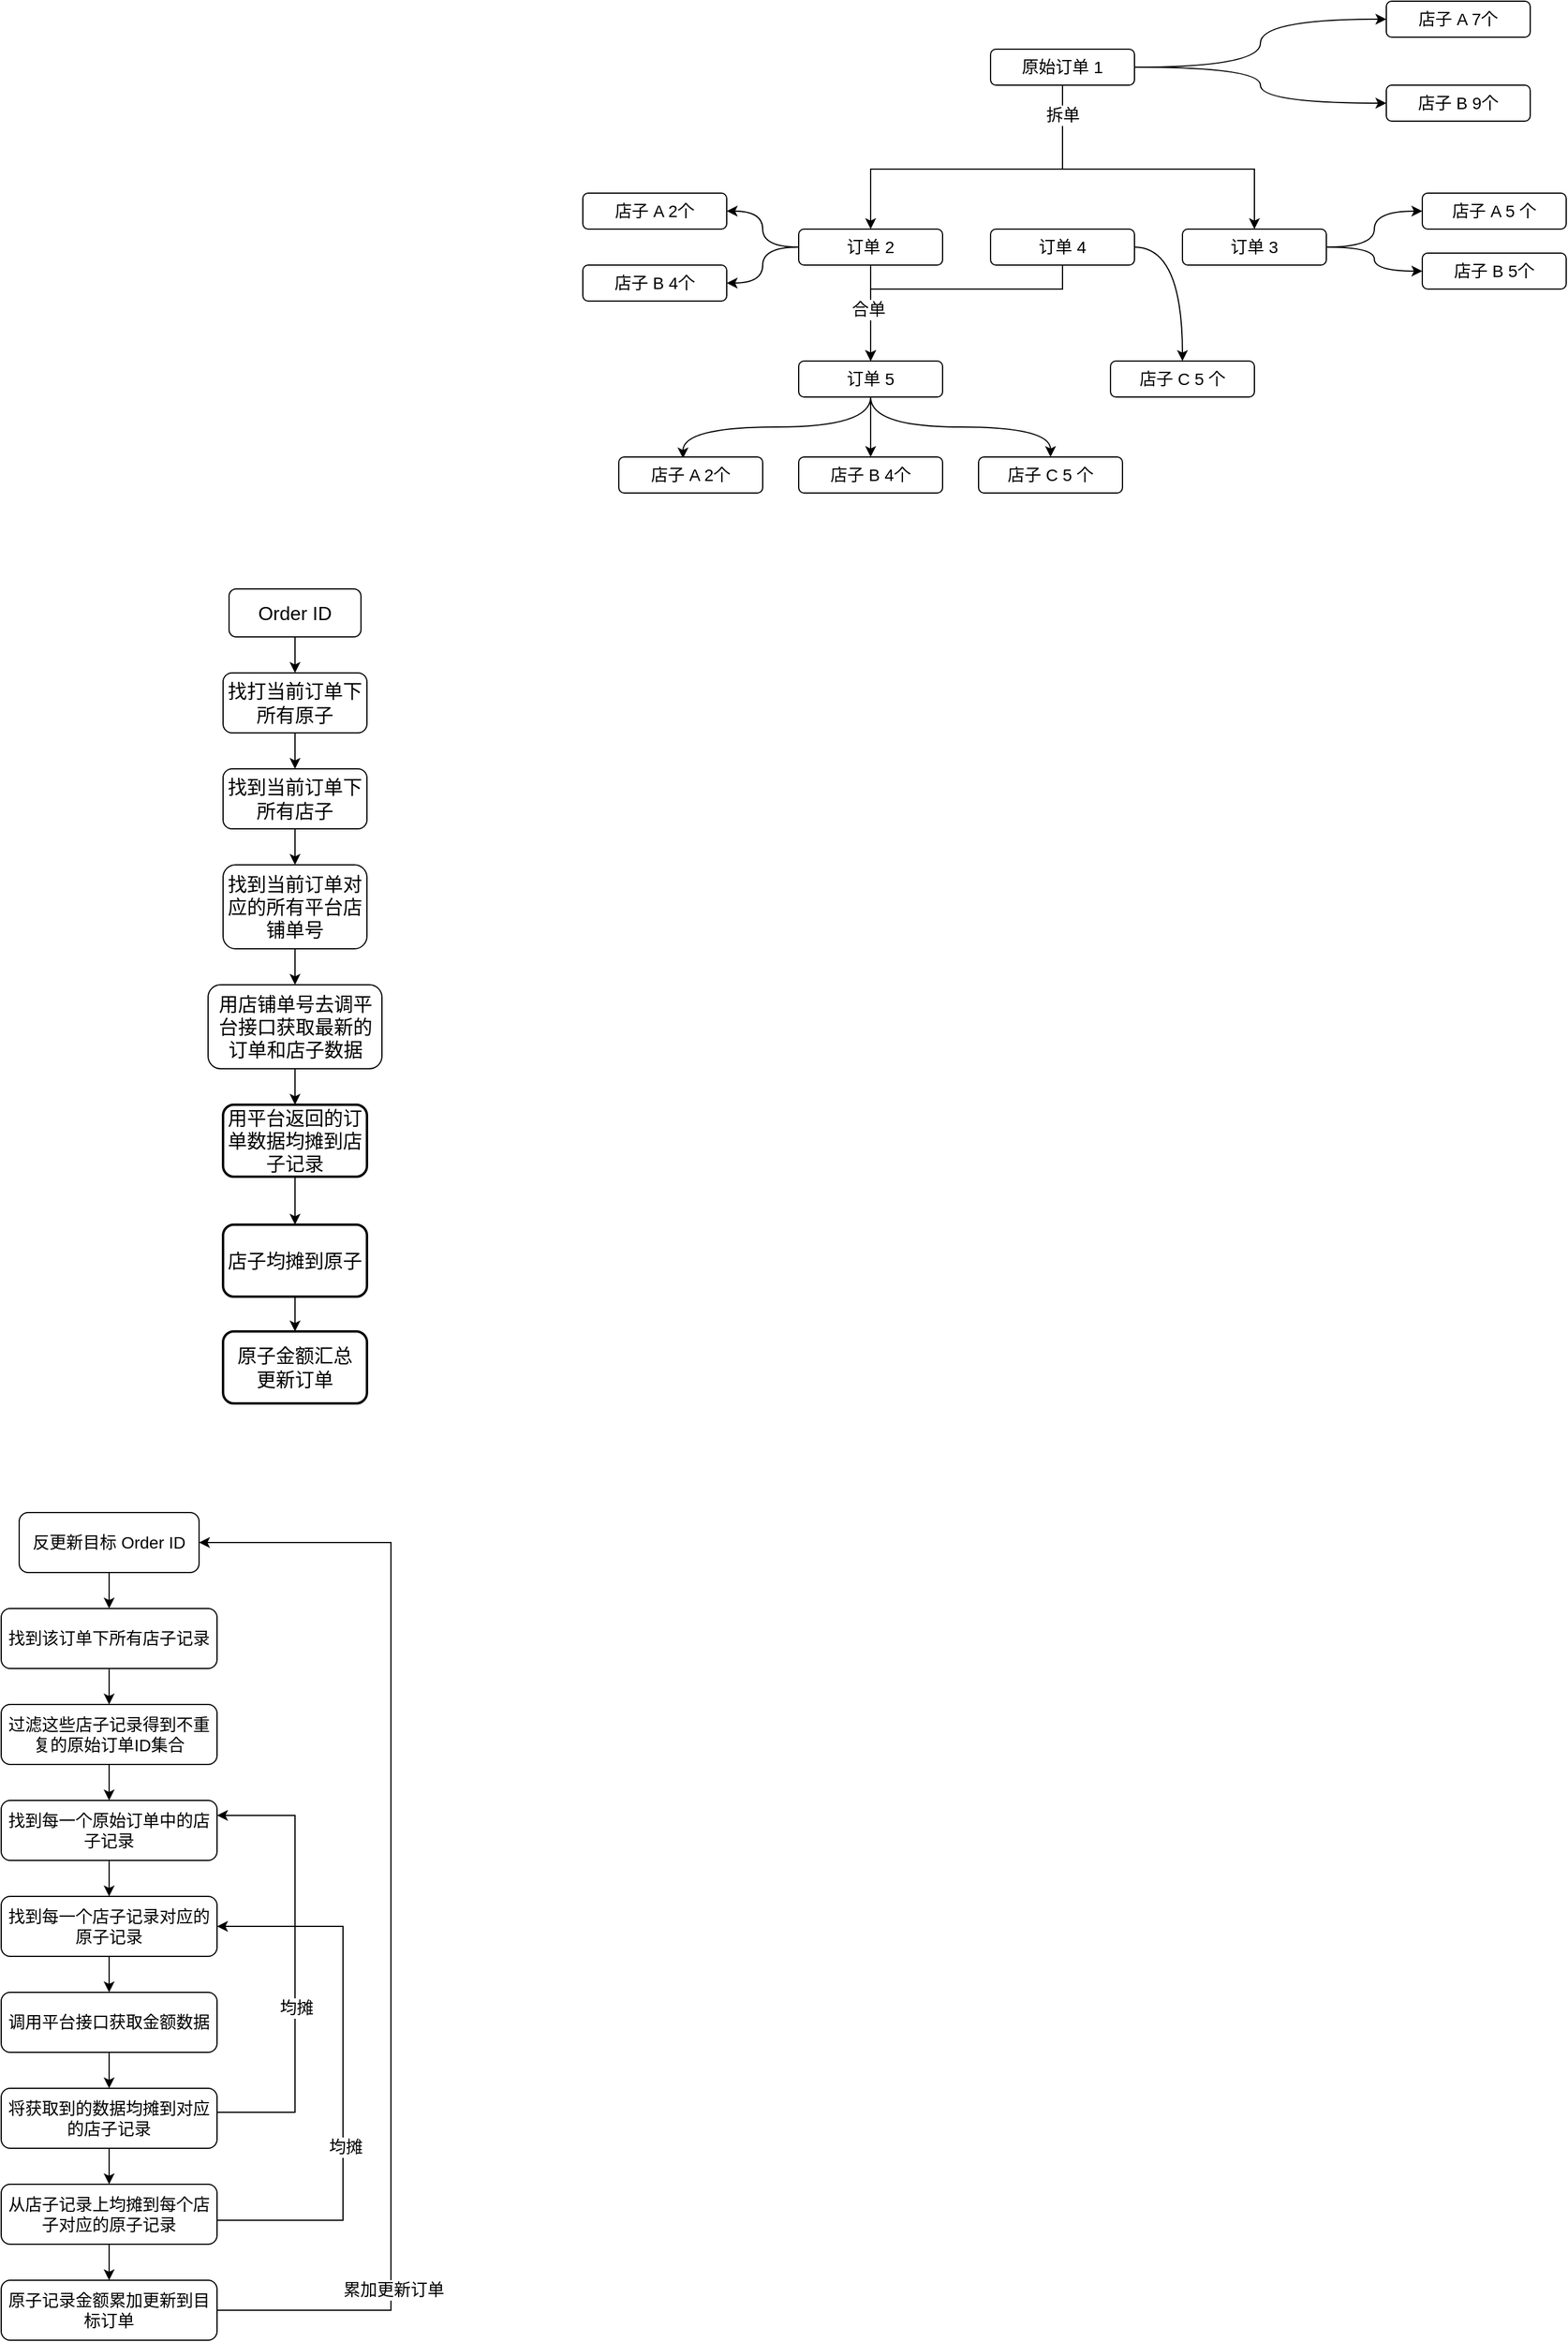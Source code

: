 <mxfile version="22.0.4" type="github">
  <diagram name="第 1 页" id="WGilPYq7rBUbruQuQdFH">
    <mxGraphModel dx="1841" dy="525" grid="1" gridSize="10" guides="1" tooltips="1" connect="1" arrows="1" fold="1" page="1" pageScale="1" pageWidth="827" pageHeight="1169" math="0" shadow="0">
      <root>
        <mxCell id="0" />
        <mxCell id="1" parent="0" />
        <mxCell id="3CuMKUdmIOEF1506szGW-6" value="" style="edgeStyle=orthogonalEdgeStyle;orthogonalLoop=1;jettySize=auto;html=1;entryX=0;entryY=0.5;entryDx=0;entryDy=0;curved=1;" parent="1" source="3CuMKUdmIOEF1506szGW-1" target="3CuMKUdmIOEF1506szGW-2" edge="1">
          <mxGeometry relative="1" as="geometry" />
        </mxCell>
        <mxCell id="3CuMKUdmIOEF1506szGW-8" style="edgeStyle=orthogonalEdgeStyle;orthogonalLoop=1;jettySize=auto;html=1;entryX=0;entryY=0.5;entryDx=0;entryDy=0;curved=1;" parent="1" source="3CuMKUdmIOEF1506szGW-1" target="3CuMKUdmIOEF1506szGW-7" edge="1">
          <mxGeometry relative="1" as="geometry" />
        </mxCell>
        <mxCell id="3CuMKUdmIOEF1506szGW-13" style="edgeStyle=orthogonalEdgeStyle;rounded=0;orthogonalLoop=1;jettySize=auto;html=1;exitX=0.5;exitY=1;exitDx=0;exitDy=0;" parent="1" source="3CuMKUdmIOEF1506szGW-1" target="3CuMKUdmIOEF1506szGW-9" edge="1">
          <mxGeometry relative="1" as="geometry">
            <Array as="points">
              <mxPoint x="300" y="200" />
              <mxPoint x="140" y="200" />
            </Array>
          </mxGeometry>
        </mxCell>
        <mxCell id="3CuMKUdmIOEF1506szGW-14" style="edgeStyle=orthogonalEdgeStyle;rounded=0;orthogonalLoop=1;jettySize=auto;html=1;entryX=0.5;entryY=0;entryDx=0;entryDy=0;" parent="1" target="3CuMKUdmIOEF1506szGW-11" edge="1">
          <mxGeometry relative="1" as="geometry">
            <mxPoint x="300" y="130" as="sourcePoint" />
            <mxPoint x="450" y="210" as="targetPoint" />
            <Array as="points">
              <mxPoint x="300" y="200" />
              <mxPoint x="460" y="200" />
            </Array>
          </mxGeometry>
        </mxCell>
        <mxCell id="3CuMKUdmIOEF1506szGW-15" value="&lt;font style=&quot;font-size: 14px;&quot;&gt;拆单&lt;/font&gt;" style="edgeLabel;html=1;align=center;verticalAlign=middle;resizable=0;points=[];" parent="3CuMKUdmIOEF1506szGW-14" vertex="1" connectable="0">
          <mxGeometry x="-0.855" relative="1" as="geometry">
            <mxPoint y="4" as="offset" />
          </mxGeometry>
        </mxCell>
        <mxCell id="3CuMKUdmIOEF1506szGW-1" value="&lt;font style=&quot;font-size: 14px;&quot;&gt;原始订单 1&lt;/font&gt;" style="rounded=1;whiteSpace=wrap;html=1;" parent="1" vertex="1">
          <mxGeometry x="240" y="100" width="120" height="30" as="geometry" />
        </mxCell>
        <mxCell id="3CuMKUdmIOEF1506szGW-2" value="&lt;font style=&quot;font-size: 14px;&quot;&gt;店子 A 7个&lt;/font&gt;" style="rounded=1;whiteSpace=wrap;html=1;" parent="1" vertex="1">
          <mxGeometry x="570" y="60" width="120" height="30" as="geometry" />
        </mxCell>
        <mxCell id="3CuMKUdmIOEF1506szGW-7" value="&lt;font style=&quot;font-size: 14px;&quot;&gt;店子 B 9个&lt;/font&gt;" style="rounded=1;whiteSpace=wrap;html=1;" parent="1" vertex="1">
          <mxGeometry x="570" y="130" width="120" height="30" as="geometry" />
        </mxCell>
        <mxCell id="3CuMKUdmIOEF1506szGW-18" style="edgeStyle=orthogonalEdgeStyle;orthogonalLoop=1;jettySize=auto;html=1;curved=1;" parent="1" source="3CuMKUdmIOEF1506szGW-9" target="3CuMKUdmIOEF1506szGW-16" edge="1">
          <mxGeometry relative="1" as="geometry" />
        </mxCell>
        <mxCell id="3CuMKUdmIOEF1506szGW-24" style="edgeStyle=orthogonalEdgeStyle;orthogonalLoop=1;jettySize=auto;html=1;entryX=1;entryY=0.5;entryDx=0;entryDy=0;curved=1;" parent="1" source="3CuMKUdmIOEF1506szGW-9" target="3CuMKUdmIOEF1506szGW-23" edge="1">
          <mxGeometry relative="1" as="geometry" />
        </mxCell>
        <mxCell id="3CuMKUdmIOEF1506szGW-27" style="edgeStyle=orthogonalEdgeStyle;rounded=0;orthogonalLoop=1;jettySize=auto;html=1;entryX=0.5;entryY=0;entryDx=0;entryDy=0;" parent="1" source="3CuMKUdmIOEF1506szGW-9" target="3CuMKUdmIOEF1506szGW-26" edge="1">
          <mxGeometry relative="1" as="geometry" />
        </mxCell>
        <mxCell id="3CuMKUdmIOEF1506szGW-9" value="&lt;font style=&quot;font-size: 14px;&quot;&gt;订单 2&lt;/font&gt;" style="rounded=1;whiteSpace=wrap;html=1;" parent="1" vertex="1">
          <mxGeometry x="80" y="250" width="120" height="30" as="geometry" />
        </mxCell>
        <mxCell id="3CuMKUdmIOEF1506szGW-21" style="edgeStyle=orthogonalEdgeStyle;orthogonalLoop=1;jettySize=auto;html=1;entryX=0;entryY=0.5;entryDx=0;entryDy=0;curved=1;" parent="1" source="3CuMKUdmIOEF1506szGW-11" target="3CuMKUdmIOEF1506szGW-19" edge="1">
          <mxGeometry relative="1" as="geometry" />
        </mxCell>
        <mxCell id="3CuMKUdmIOEF1506szGW-22" style="edgeStyle=orthogonalEdgeStyle;orthogonalLoop=1;jettySize=auto;html=1;entryX=0;entryY=0.5;entryDx=0;entryDy=0;curved=1;" parent="1" source="3CuMKUdmIOEF1506szGW-11" target="3CuMKUdmIOEF1506szGW-20" edge="1">
          <mxGeometry relative="1" as="geometry" />
        </mxCell>
        <mxCell id="3CuMKUdmIOEF1506szGW-11" value="&lt;font style=&quot;font-size: 14px;&quot;&gt;订单 3&lt;/font&gt;" style="rounded=1;whiteSpace=wrap;html=1;" parent="1" vertex="1">
          <mxGeometry x="400" y="250" width="120" height="30" as="geometry" />
        </mxCell>
        <mxCell id="3CuMKUdmIOEF1506szGW-16" value="&lt;font style=&quot;font-size: 14px;&quot;&gt;店子 A 2个&lt;/font&gt;" style="rounded=1;whiteSpace=wrap;html=1;" parent="1" vertex="1">
          <mxGeometry x="-100" y="220" width="120" height="30" as="geometry" />
        </mxCell>
        <mxCell id="3CuMKUdmIOEF1506szGW-19" value="&lt;font style=&quot;font-size: 14px;&quot;&gt;店子 A 5 个&lt;/font&gt;" style="rounded=1;whiteSpace=wrap;html=1;" parent="1" vertex="1">
          <mxGeometry x="600" y="220" width="120" height="30" as="geometry" />
        </mxCell>
        <mxCell id="3CuMKUdmIOEF1506szGW-20" value="&lt;font style=&quot;font-size: 14px;&quot;&gt;店子 B 5个&lt;/font&gt;" style="rounded=1;whiteSpace=wrap;html=1;" parent="1" vertex="1">
          <mxGeometry x="600" y="270" width="120" height="30" as="geometry" />
        </mxCell>
        <mxCell id="3CuMKUdmIOEF1506szGW-23" value="&lt;font style=&quot;font-size: 14px;&quot;&gt;店子 B 4个&lt;/font&gt;" style="rounded=1;whiteSpace=wrap;html=1;" parent="1" vertex="1">
          <mxGeometry x="-100" y="280" width="120" height="30" as="geometry" />
        </mxCell>
        <mxCell id="3CuMKUdmIOEF1506szGW-28" style="edgeStyle=orthogonalEdgeStyle;rounded=0;orthogonalLoop=1;jettySize=auto;html=1;entryX=0.5;entryY=0;entryDx=0;entryDy=0;exitX=0.5;exitY=1;exitDx=0;exitDy=0;" parent="1" source="3CuMKUdmIOEF1506szGW-25" target="3CuMKUdmIOEF1506szGW-26" edge="1">
          <mxGeometry relative="1" as="geometry">
            <Array as="points">
              <mxPoint x="300" y="300" />
              <mxPoint x="140" y="300" />
            </Array>
          </mxGeometry>
        </mxCell>
        <mxCell id="3CuMKUdmIOEF1506szGW-40" value="&lt;font style=&quot;font-size: 14px;&quot;&gt;合单&lt;/font&gt;" style="edgeLabel;html=1;align=center;verticalAlign=middle;resizable=0;points=[];" parent="3CuMKUdmIOEF1506szGW-28" vertex="1" connectable="0">
          <mxGeometry x="0.639" y="-2" relative="1" as="geometry">
            <mxPoint as="offset" />
          </mxGeometry>
        </mxCell>
        <mxCell id="3CuMKUdmIOEF1506szGW-43" style="edgeStyle=orthogonalEdgeStyle;orthogonalLoop=1;jettySize=auto;html=1;entryX=0.5;entryY=0;entryDx=0;entryDy=0;curved=1;exitX=1;exitY=0.5;exitDx=0;exitDy=0;" parent="1" source="3CuMKUdmIOEF1506szGW-25" target="3CuMKUdmIOEF1506szGW-30" edge="1">
          <mxGeometry relative="1" as="geometry" />
        </mxCell>
        <mxCell id="3CuMKUdmIOEF1506szGW-25" value="&lt;font style=&quot;font-size: 14px;&quot;&gt;订单 4&lt;/font&gt;" style="rounded=1;whiteSpace=wrap;html=1;" parent="1" vertex="1">
          <mxGeometry x="240" y="250" width="120" height="30" as="geometry" />
        </mxCell>
        <mxCell id="3CuMKUdmIOEF1506szGW-37" style="edgeStyle=orthogonalEdgeStyle;orthogonalLoop=1;jettySize=auto;html=1;entryX=0.446;entryY=0.038;entryDx=0;entryDy=0;entryPerimeter=0;curved=1;exitX=0.5;exitY=1;exitDx=0;exitDy=0;" parent="1" source="3CuMKUdmIOEF1506szGW-26" target="3CuMKUdmIOEF1506szGW-32" edge="1">
          <mxGeometry relative="1" as="geometry" />
        </mxCell>
        <mxCell id="3CuMKUdmIOEF1506szGW-38" style="edgeStyle=orthogonalEdgeStyle;orthogonalLoop=1;jettySize=auto;html=1;curved=1;" parent="1" source="3CuMKUdmIOEF1506szGW-26" target="3CuMKUdmIOEF1506szGW-33" edge="1">
          <mxGeometry relative="1" as="geometry" />
        </mxCell>
        <mxCell id="3CuMKUdmIOEF1506szGW-39" style="edgeStyle=orthogonalEdgeStyle;orthogonalLoop=1;jettySize=auto;html=1;exitX=0.5;exitY=1;exitDx=0;exitDy=0;curved=1;" parent="1" source="3CuMKUdmIOEF1506szGW-26" target="3CuMKUdmIOEF1506szGW-35" edge="1">
          <mxGeometry relative="1" as="geometry" />
        </mxCell>
        <mxCell id="3CuMKUdmIOEF1506szGW-26" value="&lt;font style=&quot;font-size: 14px;&quot;&gt;订单 5&lt;/font&gt;" style="rounded=1;whiteSpace=wrap;html=1;" parent="1" vertex="1">
          <mxGeometry x="80" y="360" width="120" height="30" as="geometry" />
        </mxCell>
        <mxCell id="3CuMKUdmIOEF1506szGW-30" value="&lt;font style=&quot;font-size: 14px;&quot;&gt;店子 C 5 个&lt;/font&gt;" style="rounded=1;whiteSpace=wrap;html=1;" parent="1" vertex="1">
          <mxGeometry x="340" y="360" width="120" height="30" as="geometry" />
        </mxCell>
        <mxCell id="3CuMKUdmIOEF1506szGW-32" value="&lt;font style=&quot;font-size: 14px;&quot;&gt;店子 A 2个&lt;/font&gt;" style="rounded=1;whiteSpace=wrap;html=1;" parent="1" vertex="1">
          <mxGeometry x="-70" y="440" width="120" height="30" as="geometry" />
        </mxCell>
        <mxCell id="3CuMKUdmIOEF1506szGW-33" value="&lt;font style=&quot;font-size: 14px;&quot;&gt;店子 B 4个&lt;/font&gt;" style="rounded=1;whiteSpace=wrap;html=1;" parent="1" vertex="1">
          <mxGeometry x="80" y="440" width="120" height="30" as="geometry" />
        </mxCell>
        <mxCell id="3CuMKUdmIOEF1506szGW-35" value="&lt;font style=&quot;font-size: 14px;&quot;&gt;店子 C 5 个&lt;/font&gt;" style="rounded=1;whiteSpace=wrap;html=1;" parent="1" vertex="1">
          <mxGeometry x="230" y="440" width="120" height="30" as="geometry" />
        </mxCell>
        <mxCell id="YBp7s0G2lhW00qwg8DVI-3" value="" style="edgeStyle=orthogonalEdgeStyle;rounded=0;orthogonalLoop=1;jettySize=auto;html=1;" parent="1" source="YBp7s0G2lhW00qwg8DVI-1" target="YBp7s0G2lhW00qwg8DVI-2" edge="1">
          <mxGeometry relative="1" as="geometry" />
        </mxCell>
        <mxCell id="YBp7s0G2lhW00qwg8DVI-1" value="&lt;font style=&quot;font-size: 16px;&quot;&gt;Order ID&lt;/font&gt;" style="rounded=1;whiteSpace=wrap;html=1;" parent="1" vertex="1">
          <mxGeometry x="-395" y="550" width="110" height="40" as="geometry" />
        </mxCell>
        <mxCell id="YBp7s0G2lhW00qwg8DVI-5" style="edgeStyle=orthogonalEdgeStyle;rounded=0;orthogonalLoop=1;jettySize=auto;html=1;entryX=0.5;entryY=0;entryDx=0;entryDy=0;" parent="1" source="YBp7s0G2lhW00qwg8DVI-2" target="YBp7s0G2lhW00qwg8DVI-4" edge="1">
          <mxGeometry relative="1" as="geometry" />
        </mxCell>
        <mxCell id="YBp7s0G2lhW00qwg8DVI-2" value="&lt;font style=&quot;font-size: 16px;&quot;&gt;找打当前订单下所有原子&lt;/font&gt;" style="whiteSpace=wrap;html=1;rounded=1;" parent="1" vertex="1">
          <mxGeometry x="-400" y="620" width="120" height="50" as="geometry" />
        </mxCell>
        <mxCell id="YBp7s0G2lhW00qwg8DVI-10" style="edgeStyle=orthogonalEdgeStyle;rounded=0;orthogonalLoop=1;jettySize=auto;html=1;" parent="1" source="YBp7s0G2lhW00qwg8DVI-4" target="YBp7s0G2lhW00qwg8DVI-6" edge="1">
          <mxGeometry relative="1" as="geometry" />
        </mxCell>
        <mxCell id="YBp7s0G2lhW00qwg8DVI-4" value="&lt;font style=&quot;font-size: 16px;&quot;&gt;找到当前订单下所有店子&lt;/font&gt;" style="whiteSpace=wrap;html=1;rounded=1;" parent="1" vertex="1">
          <mxGeometry x="-400" y="700" width="120" height="50" as="geometry" />
        </mxCell>
        <mxCell id="YBp7s0G2lhW00qwg8DVI-11" style="edgeStyle=orthogonalEdgeStyle;rounded=0;orthogonalLoop=1;jettySize=auto;html=1;" parent="1" source="YBp7s0G2lhW00qwg8DVI-6" target="YBp7s0G2lhW00qwg8DVI-8" edge="1">
          <mxGeometry relative="1" as="geometry" />
        </mxCell>
        <mxCell id="YBp7s0G2lhW00qwg8DVI-6" value="&lt;font style=&quot;font-size: 16px;&quot;&gt;找到当前订单对应的所有平台店铺单号&lt;/font&gt;" style="rounded=1;whiteSpace=wrap;html=1;" parent="1" vertex="1">
          <mxGeometry x="-400" y="780" width="120" height="70" as="geometry" />
        </mxCell>
        <mxCell id="YBp7s0G2lhW00qwg8DVI-27" style="edgeStyle=orthogonalEdgeStyle;rounded=0;orthogonalLoop=1;jettySize=auto;html=1;" parent="1" source="YBp7s0G2lhW00qwg8DVI-8" target="YBp7s0G2lhW00qwg8DVI-20" edge="1">
          <mxGeometry relative="1" as="geometry" />
        </mxCell>
        <mxCell id="YBp7s0G2lhW00qwg8DVI-8" value="&lt;font style=&quot;font-size: 16px;&quot;&gt;用店铺单号去调平台接口获取最新的订单和店子数据&lt;/font&gt;" style="rounded=1;whiteSpace=wrap;html=1;" parent="1" vertex="1">
          <mxGeometry x="-412.5" y="880" width="145" height="70" as="geometry" />
        </mxCell>
        <mxCell id="YBp7s0G2lhW00qwg8DVI-24" value="" style="edgeStyle=orthogonalEdgeStyle;rounded=0;orthogonalLoop=1;jettySize=auto;html=1;" parent="1" source="YBp7s0G2lhW00qwg8DVI-20" target="YBp7s0G2lhW00qwg8DVI-23" edge="1">
          <mxGeometry relative="1" as="geometry" />
        </mxCell>
        <mxCell id="YBp7s0G2lhW00qwg8DVI-20" value="&lt;span style=&quot;font-size: 16px;&quot;&gt;用平台返回的订单数据均摊到店子记录&lt;/span&gt;" style="rounded=1;whiteSpace=wrap;html=1;strokeWidth=2;fillStyle=auto;" parent="1" vertex="1">
          <mxGeometry x="-400" y="980" width="120" height="60" as="geometry" />
        </mxCell>
        <mxCell id="YBp7s0G2lhW00qwg8DVI-26" value="" style="edgeStyle=orthogonalEdgeStyle;rounded=0;orthogonalLoop=1;jettySize=auto;html=1;" parent="1" source="YBp7s0G2lhW00qwg8DVI-23" target="YBp7s0G2lhW00qwg8DVI-25" edge="1">
          <mxGeometry relative="1" as="geometry" />
        </mxCell>
        <mxCell id="YBp7s0G2lhW00qwg8DVI-23" value="&lt;span style=&quot;font-size: 16px;&quot;&gt;店子均摊到原子&lt;/span&gt;" style="rounded=1;whiteSpace=wrap;html=1;strokeWidth=2;fillStyle=auto;" parent="1" vertex="1">
          <mxGeometry x="-400" y="1080" width="120" height="60" as="geometry" />
        </mxCell>
        <mxCell id="YBp7s0G2lhW00qwg8DVI-25" value="&lt;span style=&quot;font-size: 16px;&quot;&gt;原子金额汇总&lt;br&gt;更新订单&lt;/span&gt;" style="rounded=1;whiteSpace=wrap;html=1;strokeWidth=2;fillStyle=auto;" parent="1" vertex="1">
          <mxGeometry x="-400" y="1169" width="120" height="60" as="geometry" />
        </mxCell>
        <mxCell id="X6u3JwX0tcUtd_kV6TCN-3" value="" style="edgeStyle=orthogonalEdgeStyle;rounded=0;orthogonalLoop=1;jettySize=auto;html=1;" edge="1" parent="1" source="X6u3JwX0tcUtd_kV6TCN-1" target="X6u3JwX0tcUtd_kV6TCN-2">
          <mxGeometry relative="1" as="geometry" />
        </mxCell>
        <mxCell id="X6u3JwX0tcUtd_kV6TCN-1" value="&lt;font style=&quot;font-size: 14px;&quot;&gt;反更新目标 Order ID&lt;/font&gt;" style="rounded=1;whiteSpace=wrap;html=1;" vertex="1" parent="1">
          <mxGeometry x="-570" y="1320" width="150" height="50" as="geometry" />
        </mxCell>
        <mxCell id="X6u3JwX0tcUtd_kV6TCN-5" style="edgeStyle=orthogonalEdgeStyle;rounded=0;orthogonalLoop=1;jettySize=auto;html=1;" edge="1" parent="1" source="X6u3JwX0tcUtd_kV6TCN-2" target="X6u3JwX0tcUtd_kV6TCN-4">
          <mxGeometry relative="1" as="geometry" />
        </mxCell>
        <mxCell id="X6u3JwX0tcUtd_kV6TCN-2" value="&lt;span style=&quot;font-size: 14px;&quot;&gt;找到该订单下所有店子记录&lt;br&gt;&lt;/span&gt;" style="rounded=1;whiteSpace=wrap;html=1;" vertex="1" parent="1">
          <mxGeometry x="-585" y="1400" width="180" height="50" as="geometry" />
        </mxCell>
        <mxCell id="X6u3JwX0tcUtd_kV6TCN-8" style="edgeStyle=orthogonalEdgeStyle;rounded=0;orthogonalLoop=1;jettySize=auto;html=1;" edge="1" parent="1" source="X6u3JwX0tcUtd_kV6TCN-4" target="X6u3JwX0tcUtd_kV6TCN-6">
          <mxGeometry relative="1" as="geometry" />
        </mxCell>
        <mxCell id="X6u3JwX0tcUtd_kV6TCN-4" value="&lt;span style=&quot;font-size: 14px;&quot;&gt;过滤这些店子记录得到不重复的原始订单ID集合&lt;br&gt;&lt;/span&gt;" style="rounded=1;whiteSpace=wrap;html=1;" vertex="1" parent="1">
          <mxGeometry x="-585" y="1480" width="180" height="50" as="geometry" />
        </mxCell>
        <mxCell id="X6u3JwX0tcUtd_kV6TCN-10" style="edgeStyle=orthogonalEdgeStyle;rounded=0;orthogonalLoop=1;jettySize=auto;html=1;entryX=0.5;entryY=0;entryDx=0;entryDy=0;" edge="1" parent="1" source="X6u3JwX0tcUtd_kV6TCN-6" target="X6u3JwX0tcUtd_kV6TCN-9">
          <mxGeometry relative="1" as="geometry" />
        </mxCell>
        <mxCell id="X6u3JwX0tcUtd_kV6TCN-6" value="&lt;span style=&quot;font-size: 14px;&quot;&gt;找到每一个原始订单中的店子记录&lt;br&gt;&lt;/span&gt;" style="rounded=1;whiteSpace=wrap;html=1;" vertex="1" parent="1">
          <mxGeometry x="-585" y="1560" width="180" height="50" as="geometry" />
        </mxCell>
        <mxCell id="X6u3JwX0tcUtd_kV6TCN-12" style="edgeStyle=orthogonalEdgeStyle;rounded=0;orthogonalLoop=1;jettySize=auto;html=1;" edge="1" parent="1" source="X6u3JwX0tcUtd_kV6TCN-9" target="X6u3JwX0tcUtd_kV6TCN-11">
          <mxGeometry relative="1" as="geometry" />
        </mxCell>
        <mxCell id="X6u3JwX0tcUtd_kV6TCN-9" value="&lt;span style=&quot;font-size: 14px;&quot;&gt;找到每一个店子记录对应的原子记录&lt;br&gt;&lt;/span&gt;" style="rounded=1;whiteSpace=wrap;html=1;" vertex="1" parent="1">
          <mxGeometry x="-585" y="1640" width="180" height="50" as="geometry" />
        </mxCell>
        <mxCell id="X6u3JwX0tcUtd_kV6TCN-14" style="edgeStyle=orthogonalEdgeStyle;rounded=0;orthogonalLoop=1;jettySize=auto;html=1;" edge="1" parent="1" source="X6u3JwX0tcUtd_kV6TCN-11" target="X6u3JwX0tcUtd_kV6TCN-13">
          <mxGeometry relative="1" as="geometry" />
        </mxCell>
        <mxCell id="X6u3JwX0tcUtd_kV6TCN-11" value="&lt;span style=&quot;font-size: 14px;&quot;&gt;调用平台接口获取金额数据&lt;br&gt;&lt;/span&gt;" style="rounded=1;whiteSpace=wrap;html=1;" vertex="1" parent="1">
          <mxGeometry x="-585" y="1720" width="180" height="50" as="geometry" />
        </mxCell>
        <mxCell id="X6u3JwX0tcUtd_kV6TCN-15" style="edgeStyle=orthogonalEdgeStyle;rounded=0;orthogonalLoop=1;jettySize=auto;html=1;entryX=1;entryY=0.25;entryDx=0;entryDy=0;" edge="1" parent="1" source="X6u3JwX0tcUtd_kV6TCN-13" target="X6u3JwX0tcUtd_kV6TCN-6">
          <mxGeometry relative="1" as="geometry">
            <Array as="points">
              <mxPoint x="-340" y="1820" />
              <mxPoint x="-340" y="1573" />
            </Array>
          </mxGeometry>
        </mxCell>
        <mxCell id="X6u3JwX0tcUtd_kV6TCN-22" value="&lt;font style=&quot;font-size: 14px;&quot;&gt;均摊&lt;/font&gt;" style="edgeLabel;html=1;align=center;verticalAlign=middle;resizable=0;points=[];" vertex="1" connectable="0" parent="X6u3JwX0tcUtd_kV6TCN-15">
          <mxGeometry x="-0.191" y="-1" relative="1" as="geometry">
            <mxPoint as="offset" />
          </mxGeometry>
        </mxCell>
        <mxCell id="X6u3JwX0tcUtd_kV6TCN-17" style="edgeStyle=orthogonalEdgeStyle;rounded=0;orthogonalLoop=1;jettySize=auto;html=1;" edge="1" parent="1" source="X6u3JwX0tcUtd_kV6TCN-13" target="X6u3JwX0tcUtd_kV6TCN-16">
          <mxGeometry relative="1" as="geometry" />
        </mxCell>
        <mxCell id="X6u3JwX0tcUtd_kV6TCN-13" value="&lt;span style=&quot;font-size: 14px;&quot;&gt;将获取到的数据均摊到对应的店子记录&lt;br&gt;&lt;/span&gt;" style="rounded=1;whiteSpace=wrap;html=1;" vertex="1" parent="1">
          <mxGeometry x="-585" y="1800" width="180" height="50" as="geometry" />
        </mxCell>
        <mxCell id="X6u3JwX0tcUtd_kV6TCN-18" style="edgeStyle=orthogonalEdgeStyle;rounded=0;orthogonalLoop=1;jettySize=auto;html=1;entryX=1;entryY=0.5;entryDx=0;entryDy=0;" edge="1" parent="1" source="X6u3JwX0tcUtd_kV6TCN-16" target="X6u3JwX0tcUtd_kV6TCN-9">
          <mxGeometry relative="1" as="geometry">
            <Array as="points">
              <mxPoint x="-300" y="1910" />
              <mxPoint x="-300" y="1665" />
            </Array>
          </mxGeometry>
        </mxCell>
        <mxCell id="X6u3JwX0tcUtd_kV6TCN-23" value="&lt;font style=&quot;font-size: 14px;&quot;&gt;均摊&lt;/font&gt;" style="edgeLabel;html=1;align=center;verticalAlign=middle;resizable=0;points=[];" vertex="1" connectable="0" parent="X6u3JwX0tcUtd_kV6TCN-18">
          <mxGeometry x="-0.271" y="-2" relative="1" as="geometry">
            <mxPoint as="offset" />
          </mxGeometry>
        </mxCell>
        <mxCell id="X6u3JwX0tcUtd_kV6TCN-20" style="edgeStyle=orthogonalEdgeStyle;rounded=0;orthogonalLoop=1;jettySize=auto;html=1;" edge="1" parent="1" source="X6u3JwX0tcUtd_kV6TCN-16" target="X6u3JwX0tcUtd_kV6TCN-19">
          <mxGeometry relative="1" as="geometry" />
        </mxCell>
        <mxCell id="X6u3JwX0tcUtd_kV6TCN-16" value="&lt;span style=&quot;font-size: 14px;&quot;&gt;从店子记录上均摊到每个店子对应的原子记录&lt;br&gt;&lt;/span&gt;" style="rounded=1;whiteSpace=wrap;html=1;" vertex="1" parent="1">
          <mxGeometry x="-585" y="1880" width="180" height="50" as="geometry" />
        </mxCell>
        <mxCell id="X6u3JwX0tcUtd_kV6TCN-21" style="edgeStyle=orthogonalEdgeStyle;rounded=0;orthogonalLoop=1;jettySize=auto;html=1;entryX=1;entryY=0.5;entryDx=0;entryDy=0;" edge="1" parent="1" target="X6u3JwX0tcUtd_kV6TCN-1">
          <mxGeometry relative="1" as="geometry">
            <mxPoint x="-475" y="1985" as="sourcePoint" />
            <mxPoint x="-490" y="1345" as="targetPoint" />
            <Array as="points">
              <mxPoint x="-260" y="1985" />
              <mxPoint x="-260" y="1345" />
            </Array>
          </mxGeometry>
        </mxCell>
        <mxCell id="X6u3JwX0tcUtd_kV6TCN-24" value="&lt;font style=&quot;font-size: 14px;&quot;&gt;累加更新订单&lt;/font&gt;" style="edgeLabel;html=1;align=center;verticalAlign=middle;resizable=0;points=[];" vertex="1" connectable="0" parent="X6u3JwX0tcUtd_kV6TCN-21">
          <mxGeometry x="-0.542" y="-2" relative="1" as="geometry">
            <mxPoint as="offset" />
          </mxGeometry>
        </mxCell>
        <mxCell id="X6u3JwX0tcUtd_kV6TCN-19" value="&lt;span style=&quot;font-size: 14px;&quot;&gt;原子记录金额累加更新到目标订单&lt;br&gt;&lt;/span&gt;" style="rounded=1;whiteSpace=wrap;html=1;" vertex="1" parent="1">
          <mxGeometry x="-585" y="1960" width="180" height="50" as="geometry" />
        </mxCell>
      </root>
    </mxGraphModel>
  </diagram>
</mxfile>

